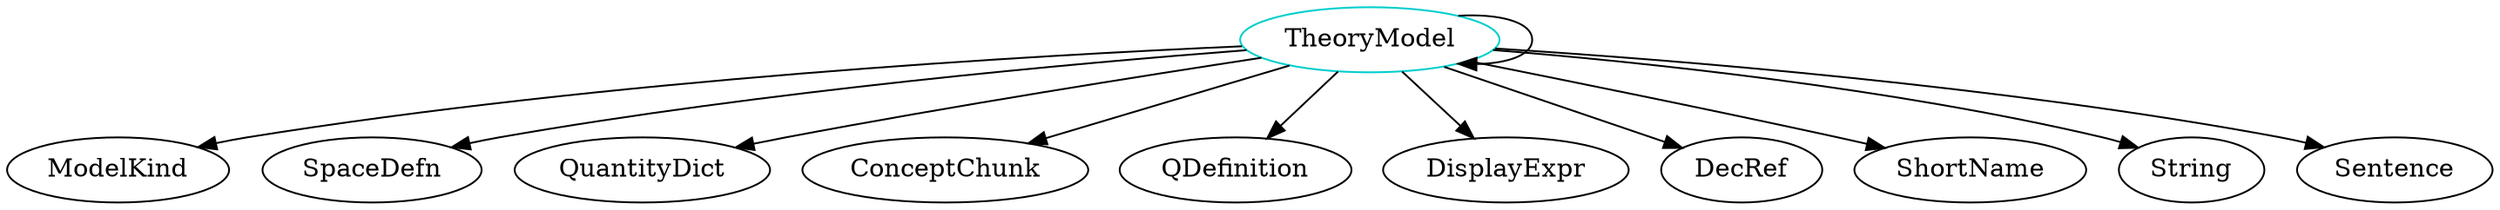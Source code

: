 digraph theorymodel{
TheoryModel -> ModelKind;
TheoryModel -> TheoryModel;
TheoryModel -> SpaceDefn;
TheoryModel -> QuantityDict;
TheoryModel -> ConceptChunk;
TheoryModel -> QDefinition;
TheoryModel -> DisplayExpr;
TheoryModel -> DecRef;
TheoryModel -> ShortName;
TheoryModel -> String;
TheoryModel -> Sentence;
TheoryModel	[shape=oval, color=cyan3, label="TheoryModel"];
}
